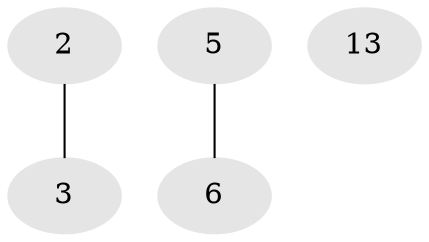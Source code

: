 // Generated by graph-tools (version 1.1) at 2025/46/02/15/25 05:46:28]
// undirected, 5 vertices, 2 edges
graph export_dot {
graph [start="1"]
  node [color=gray90,style=filled];
  2 [super="+1+4"];
  3 [super="+14+18"];
  5 [super="+1+8+11+20"];
  6 [super="+7+9+10"];
  13 [super="+4+15+16"];
  2 -- 3;
  5 -- 6;
}
